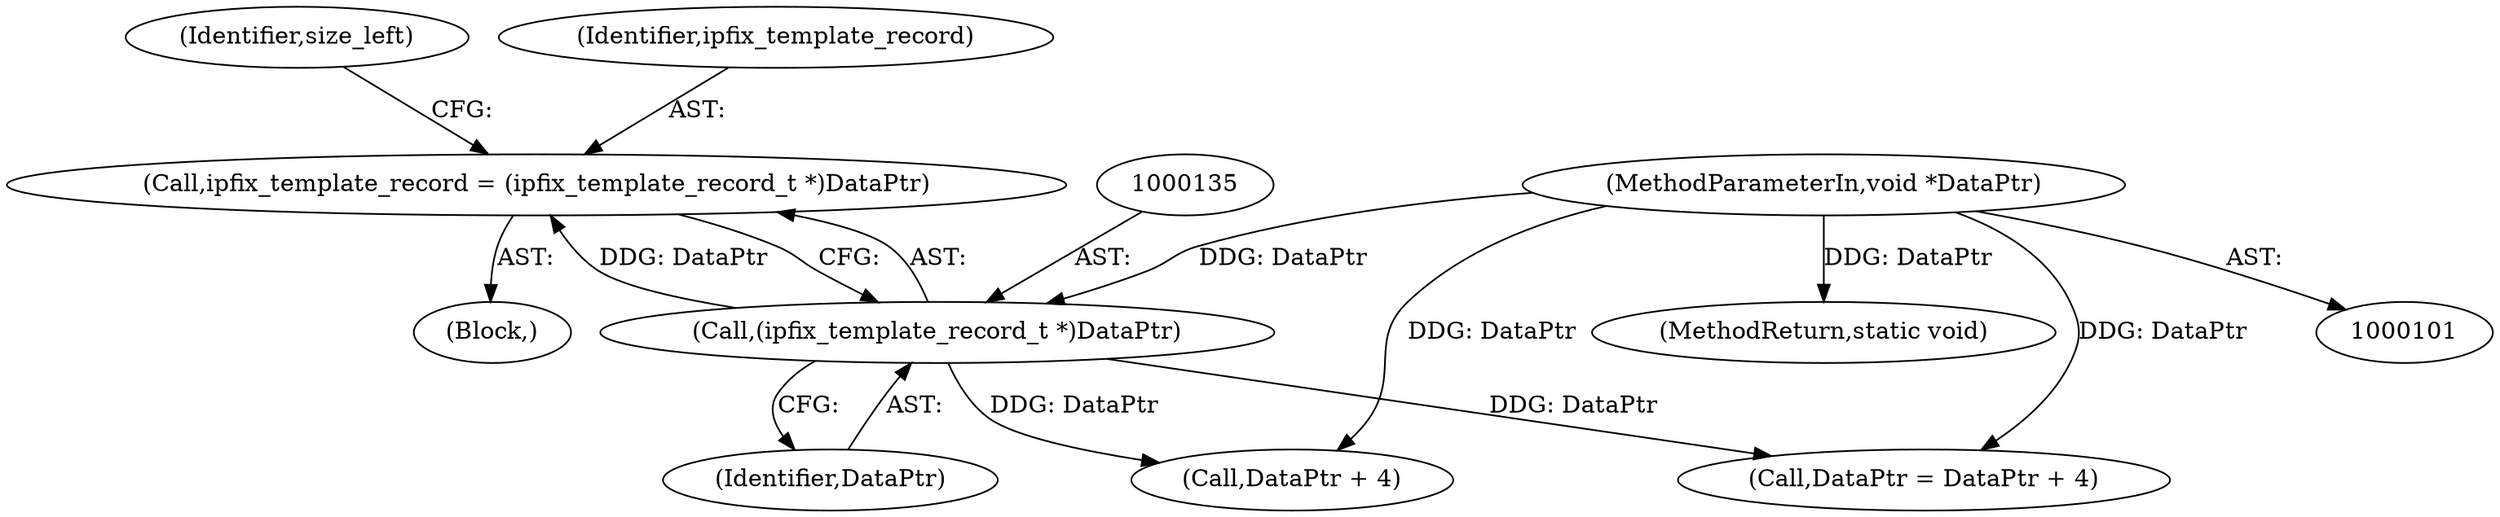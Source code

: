 digraph "0_nfdump_3b006ededaf351f1723aea6c727c9edd1b1fff9b_0@pointer" {
"1000132" [label="(Call,ipfix_template_record = (ipfix_template_record_t *)DataPtr)"];
"1000134" [label="(Call,(ipfix_template_record_t *)DataPtr)"];
"1000103" [label="(MethodParameterIn,void *DataPtr)"];
"1000136" [label="(Identifier,DataPtr)"];
"1000134" [label="(Call,(ipfix_template_record_t *)DataPtr)"];
"1000110" [label="(Block,)"];
"1000163" [label="(Call,DataPtr + 4)"];
"1000103" [label="(MethodParameterIn,void *DataPtr)"];
"1000177" [label="(MethodReturn,static void)"];
"1000132" [label="(Call,ipfix_template_record = (ipfix_template_record_t *)DataPtr)"];
"1000138" [label="(Identifier,size_left)"];
"1000133" [label="(Identifier,ipfix_template_record)"];
"1000161" [label="(Call,DataPtr = DataPtr + 4)"];
"1000132" -> "1000110"  [label="AST: "];
"1000132" -> "1000134"  [label="CFG: "];
"1000133" -> "1000132"  [label="AST: "];
"1000134" -> "1000132"  [label="AST: "];
"1000138" -> "1000132"  [label="CFG: "];
"1000134" -> "1000132"  [label="DDG: DataPtr"];
"1000134" -> "1000136"  [label="CFG: "];
"1000135" -> "1000134"  [label="AST: "];
"1000136" -> "1000134"  [label="AST: "];
"1000103" -> "1000134"  [label="DDG: DataPtr"];
"1000134" -> "1000161"  [label="DDG: DataPtr"];
"1000134" -> "1000163"  [label="DDG: DataPtr"];
"1000103" -> "1000101"  [label="AST: "];
"1000103" -> "1000177"  [label="DDG: DataPtr"];
"1000103" -> "1000161"  [label="DDG: DataPtr"];
"1000103" -> "1000163"  [label="DDG: DataPtr"];
}
